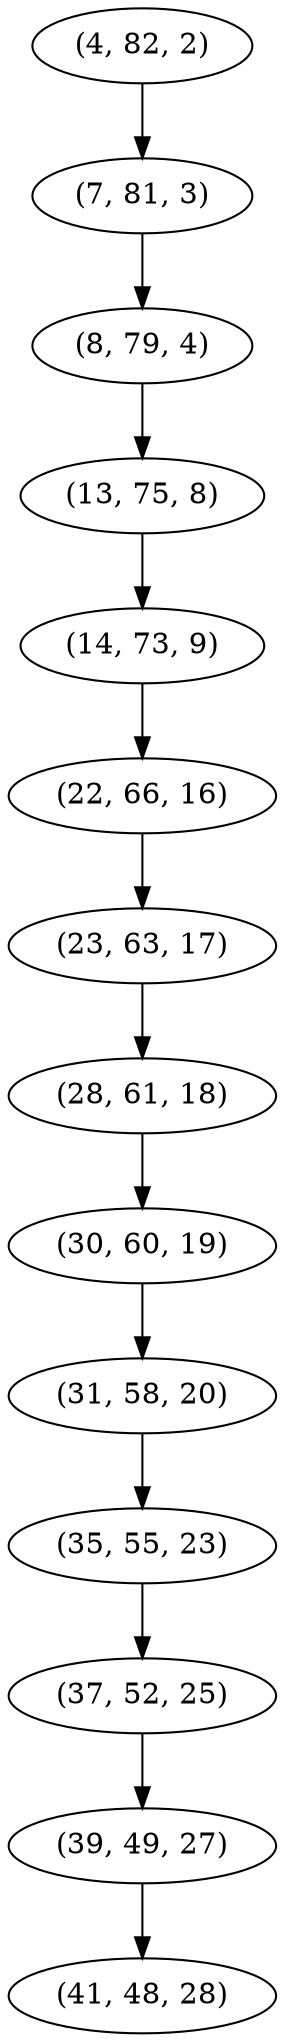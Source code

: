 digraph tree {
    "(4, 82, 2)";
    "(7, 81, 3)";
    "(8, 79, 4)";
    "(13, 75, 8)";
    "(14, 73, 9)";
    "(22, 66, 16)";
    "(23, 63, 17)";
    "(28, 61, 18)";
    "(30, 60, 19)";
    "(31, 58, 20)";
    "(35, 55, 23)";
    "(37, 52, 25)";
    "(39, 49, 27)";
    "(41, 48, 28)";
    "(4, 82, 2)" -> "(7, 81, 3)";
    "(7, 81, 3)" -> "(8, 79, 4)";
    "(8, 79, 4)" -> "(13, 75, 8)";
    "(13, 75, 8)" -> "(14, 73, 9)";
    "(14, 73, 9)" -> "(22, 66, 16)";
    "(22, 66, 16)" -> "(23, 63, 17)";
    "(23, 63, 17)" -> "(28, 61, 18)";
    "(28, 61, 18)" -> "(30, 60, 19)";
    "(30, 60, 19)" -> "(31, 58, 20)";
    "(31, 58, 20)" -> "(35, 55, 23)";
    "(35, 55, 23)" -> "(37, 52, 25)";
    "(37, 52, 25)" -> "(39, 49, 27)";
    "(39, 49, 27)" -> "(41, 48, 28)";
}
